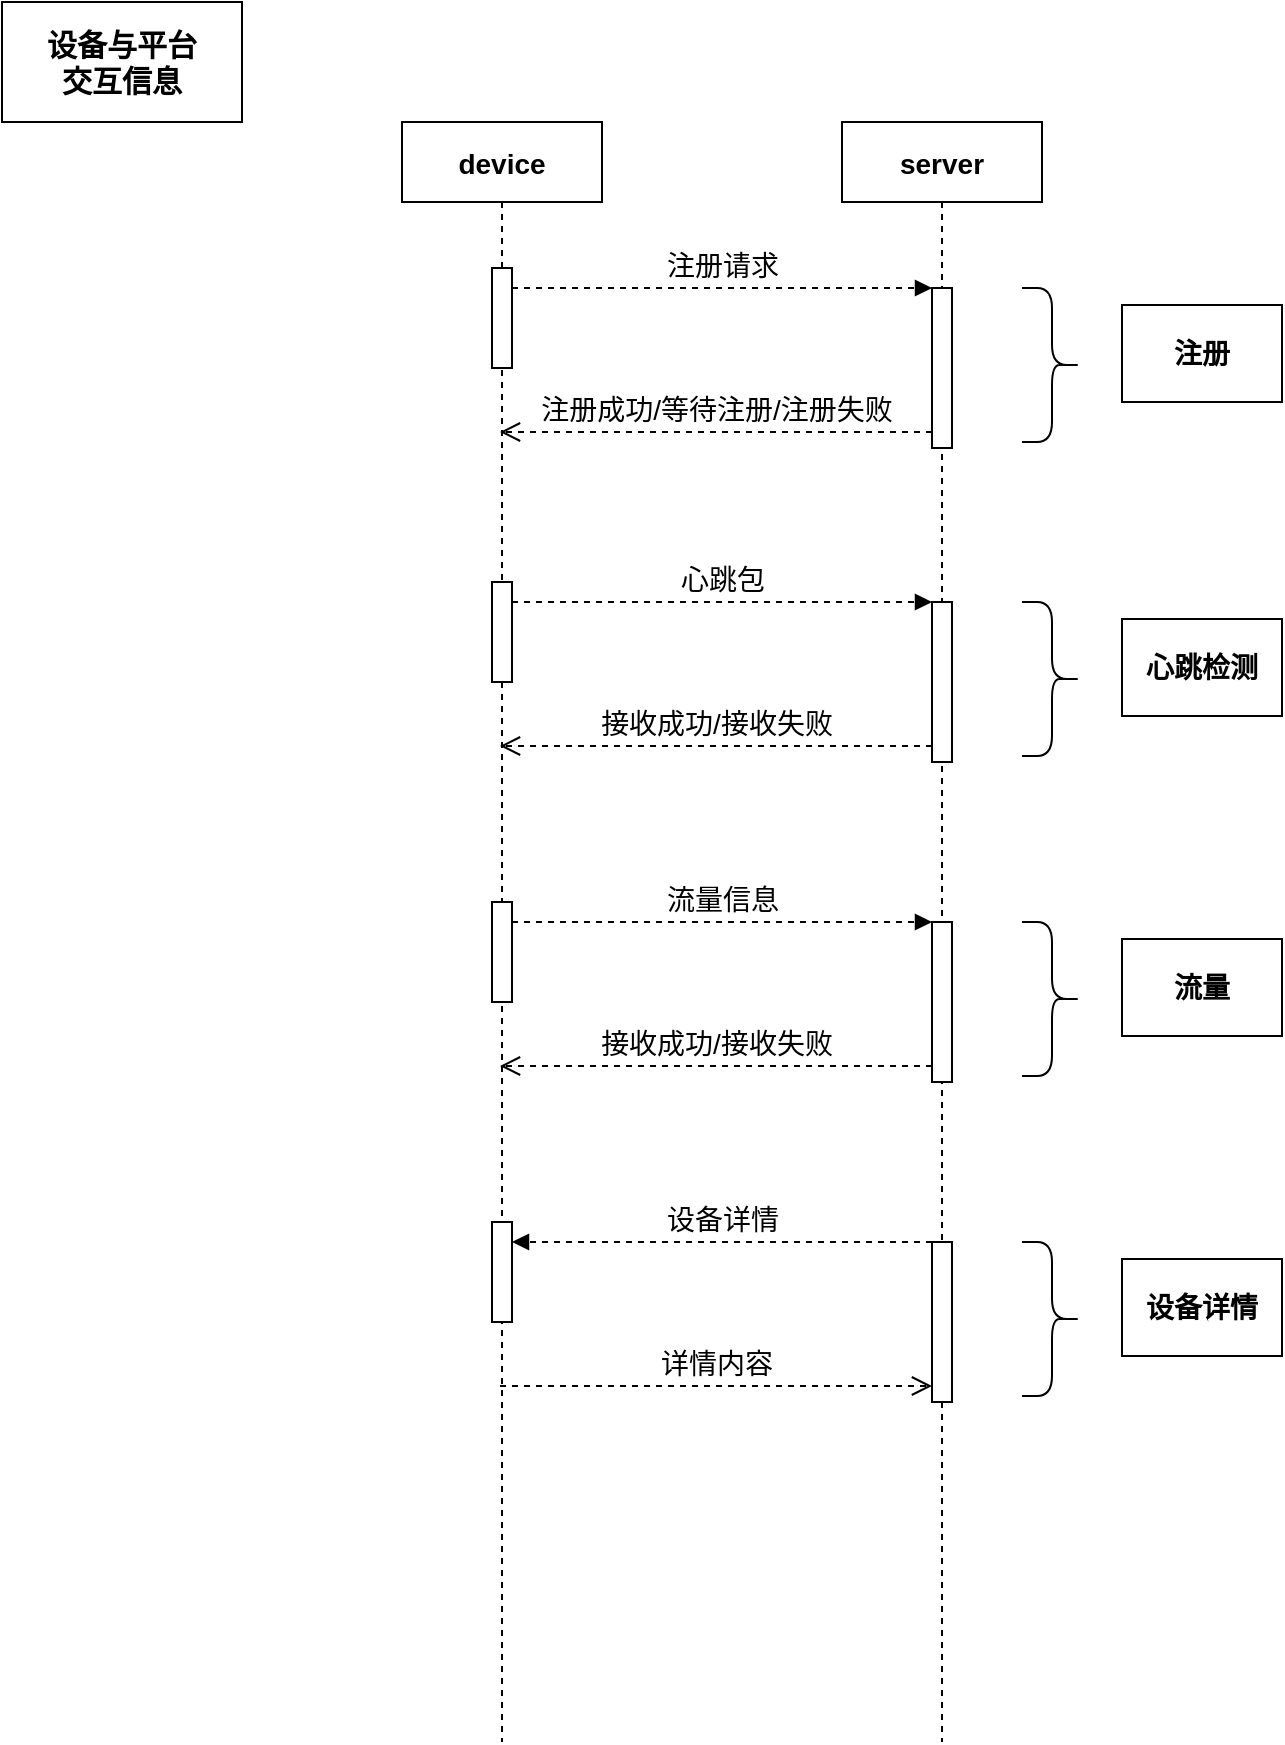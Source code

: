 <mxfile version="14.8.4" type="github">
  <diagram id="kgpKYQtTHZ0yAKxKKP6v" name="Page-1">
    <mxGraphModel dx="1030" dy="594" grid="1" gridSize="10" guides="1" tooltips="1" connect="1" arrows="1" fold="1" page="1" pageScale="1" pageWidth="850" pageHeight="1100" math="0" shadow="0">
      <root>
        <mxCell id="0" />
        <mxCell id="1" parent="0" />
        <mxCell id="PA9Gb0GiLKrFi85kX_a_-26" value="device" style="shape=umlLifeline;perimeter=lifelinePerimeter;container=1;collapsible=0;recursiveResize=0;rounded=0;shadow=0;strokeWidth=1;fontSize=14;fontStyle=1" vertex="1" parent="1">
          <mxGeometry x="240" y="80" width="100" height="810" as="geometry" />
        </mxCell>
        <mxCell id="PA9Gb0GiLKrFi85kX_a_-28" value="server" style="shape=umlLifeline;perimeter=lifelinePerimeter;container=1;collapsible=0;recursiveResize=0;rounded=0;shadow=0;strokeWidth=1;fontSize=14;fontStyle=1" vertex="1" parent="1">
          <mxGeometry x="460" y="80" width="100" height="810" as="geometry" />
        </mxCell>
        <mxCell id="PA9Gb0GiLKrFi85kX_a_-32" value="" style="html=1;points=[];perimeter=orthogonalPerimeter;fontSize=14;" vertex="1" parent="1">
          <mxGeometry x="285" y="153" width="10" height="50" as="geometry" />
        </mxCell>
        <mxCell id="PA9Gb0GiLKrFi85kX_a_-33" value="" style="html=1;points=[];perimeter=orthogonalPerimeter;fontSize=14;" vertex="1" parent="1">
          <mxGeometry x="505" y="163" width="10" height="80" as="geometry" />
        </mxCell>
        <mxCell id="PA9Gb0GiLKrFi85kX_a_-34" value="注册请求" style="html=1;verticalAlign=bottom;endArrow=block;dashed=1;fontSize=14;entryX=0;entryY=0;entryDx=0;entryDy=0;" edge="1" parent="1" source="PA9Gb0GiLKrFi85kX_a_-32" target="PA9Gb0GiLKrFi85kX_a_-33">
          <mxGeometry relative="1" as="geometry">
            <mxPoint x="440" y="163" as="sourcePoint" />
          </mxGeometry>
        </mxCell>
        <mxCell id="PA9Gb0GiLKrFi85kX_a_-35" value="注册成功/等待注册/注册失败" style="html=1;verticalAlign=bottom;endArrow=open;dashed=1;endSize=8;exitX=0;exitY=0.95;fontSize=14;entryX=0.49;entryY=0.27;entryDx=0;entryDy=0;entryPerimeter=0;" edge="1" parent="1">
          <mxGeometry relative="1" as="geometry">
            <mxPoint x="289" y="235" as="targetPoint" />
            <mxPoint x="505" y="235" as="sourcePoint" />
          </mxGeometry>
        </mxCell>
        <mxCell id="PA9Gb0GiLKrFi85kX_a_-38" value="" style="shape=curlyBracket;whiteSpace=wrap;html=1;rounded=1;flipH=1;" vertex="1" parent="1">
          <mxGeometry x="550" y="163" width="30" height="77" as="geometry" />
        </mxCell>
        <mxCell id="PA9Gb0GiLKrFi85kX_a_-39" value="&lt;font style=&quot;font-size: 14px&quot;&gt;&lt;b&gt;注册&lt;/b&gt;&lt;/font&gt;" style="rounded=0;whiteSpace=wrap;html=1;" vertex="1" parent="1">
          <mxGeometry x="600" y="171.5" width="80" height="48.5" as="geometry" />
        </mxCell>
        <mxCell id="PA9Gb0GiLKrFi85kX_a_-47" value="" style="html=1;points=[];perimeter=orthogonalPerimeter;fontSize=14;" vertex="1" parent="1">
          <mxGeometry x="285" y="310" width="10" height="50" as="geometry" />
        </mxCell>
        <mxCell id="PA9Gb0GiLKrFi85kX_a_-48" value="" style="html=1;points=[];perimeter=orthogonalPerimeter;fontSize=14;" vertex="1" parent="1">
          <mxGeometry x="505" y="320" width="10" height="80" as="geometry" />
        </mxCell>
        <mxCell id="PA9Gb0GiLKrFi85kX_a_-49" value="心跳包" style="html=1;verticalAlign=bottom;endArrow=block;dashed=1;fontSize=14;entryX=0;entryY=0;entryDx=0;entryDy=0;" edge="1" parent="1" source="PA9Gb0GiLKrFi85kX_a_-47" target="PA9Gb0GiLKrFi85kX_a_-48">
          <mxGeometry relative="1" as="geometry">
            <mxPoint x="440" y="320" as="sourcePoint" />
          </mxGeometry>
        </mxCell>
        <mxCell id="PA9Gb0GiLKrFi85kX_a_-50" value="接收成功/接收失败" style="html=1;verticalAlign=bottom;endArrow=open;dashed=1;endSize=8;exitX=0;exitY=0.95;fontSize=14;entryX=0.49;entryY=0.27;entryDx=0;entryDy=0;entryPerimeter=0;" edge="1" parent="1">
          <mxGeometry relative="1" as="geometry">
            <mxPoint x="289" y="392" as="targetPoint" />
            <mxPoint x="505" y="392" as="sourcePoint" />
          </mxGeometry>
        </mxCell>
        <mxCell id="PA9Gb0GiLKrFi85kX_a_-51" value="" style="shape=curlyBracket;whiteSpace=wrap;html=1;rounded=1;flipH=1;" vertex="1" parent="1">
          <mxGeometry x="550" y="320" width="30" height="77" as="geometry" />
        </mxCell>
        <mxCell id="PA9Gb0GiLKrFi85kX_a_-52" value="&lt;font style=&quot;font-size: 14px&quot;&gt;&lt;b&gt;心跳检测&lt;/b&gt;&lt;/font&gt;" style="rounded=0;whiteSpace=wrap;html=1;" vertex="1" parent="1">
          <mxGeometry x="600" y="328.5" width="80" height="48.5" as="geometry" />
        </mxCell>
        <mxCell id="PA9Gb0GiLKrFi85kX_a_-53" value="" style="html=1;points=[];perimeter=orthogonalPerimeter;fontSize=14;" vertex="1" parent="1">
          <mxGeometry x="285" y="470" width="10" height="50" as="geometry" />
        </mxCell>
        <mxCell id="PA9Gb0GiLKrFi85kX_a_-54" value="" style="html=1;points=[];perimeter=orthogonalPerimeter;fontSize=14;" vertex="1" parent="1">
          <mxGeometry x="505" y="480" width="10" height="80" as="geometry" />
        </mxCell>
        <mxCell id="PA9Gb0GiLKrFi85kX_a_-55" value="流量信息" style="html=1;verticalAlign=bottom;endArrow=block;dashed=1;fontSize=14;entryX=0;entryY=0;entryDx=0;entryDy=0;" edge="1" parent="1" source="PA9Gb0GiLKrFi85kX_a_-53" target="PA9Gb0GiLKrFi85kX_a_-54">
          <mxGeometry relative="1" as="geometry">
            <mxPoint x="440" y="480" as="sourcePoint" />
          </mxGeometry>
        </mxCell>
        <mxCell id="PA9Gb0GiLKrFi85kX_a_-56" value="接收成功/接收失败" style="html=1;verticalAlign=bottom;endArrow=open;dashed=1;endSize=8;exitX=0;exitY=0.95;fontSize=14;entryX=0.49;entryY=0.27;entryDx=0;entryDy=0;entryPerimeter=0;" edge="1" parent="1">
          <mxGeometry relative="1" as="geometry">
            <mxPoint x="289" y="552" as="targetPoint" />
            <mxPoint x="505" y="552" as="sourcePoint" />
          </mxGeometry>
        </mxCell>
        <mxCell id="PA9Gb0GiLKrFi85kX_a_-57" value="" style="shape=curlyBracket;whiteSpace=wrap;html=1;rounded=1;flipH=1;" vertex="1" parent="1">
          <mxGeometry x="550" y="480" width="30" height="77" as="geometry" />
        </mxCell>
        <mxCell id="PA9Gb0GiLKrFi85kX_a_-58" value="&lt;font style=&quot;font-size: 14px&quot;&gt;&lt;b&gt;流量&lt;/b&gt;&lt;/font&gt;" style="rounded=0;whiteSpace=wrap;html=1;" vertex="1" parent="1">
          <mxGeometry x="600" y="488.5" width="80" height="48.5" as="geometry" />
        </mxCell>
        <mxCell id="PA9Gb0GiLKrFi85kX_a_-59" value="" style="html=1;points=[];perimeter=orthogonalPerimeter;fontSize=14;" vertex="1" parent="1">
          <mxGeometry x="285" y="630" width="10" height="50" as="geometry" />
        </mxCell>
        <mxCell id="PA9Gb0GiLKrFi85kX_a_-60" value="" style="html=1;points=[];perimeter=orthogonalPerimeter;fontSize=14;" vertex="1" parent="1">
          <mxGeometry x="505" y="640" width="10" height="80" as="geometry" />
        </mxCell>
        <mxCell id="PA9Gb0GiLKrFi85kX_a_-61" value="设备详情" style="html=1;verticalAlign=bottom;endArrow=block;dashed=1;fontSize=14;exitX=0;exitY=0;exitDx=0;exitDy=0;" edge="1" parent="1" source="PA9Gb0GiLKrFi85kX_a_-60" target="PA9Gb0GiLKrFi85kX_a_-59">
          <mxGeometry relative="1" as="geometry">
            <mxPoint x="440" y="640" as="targetPoint" />
          </mxGeometry>
        </mxCell>
        <mxCell id="PA9Gb0GiLKrFi85kX_a_-62" value="详情内容" style="html=1;verticalAlign=bottom;endArrow=open;dashed=1;endSize=8;exitX=0;exitY=0.95;fontSize=14;entryX=0.49;entryY=0.27;entryDx=0;entryDy=0;entryPerimeter=0;" edge="1" parent="1">
          <mxGeometry relative="1" as="geometry">
            <mxPoint x="505" y="712" as="targetPoint" />
            <mxPoint x="289" y="712" as="sourcePoint" />
          </mxGeometry>
        </mxCell>
        <mxCell id="PA9Gb0GiLKrFi85kX_a_-63" value="" style="shape=curlyBracket;whiteSpace=wrap;html=1;rounded=1;flipH=1;" vertex="1" parent="1">
          <mxGeometry x="550" y="640" width="30" height="77" as="geometry" />
        </mxCell>
        <mxCell id="PA9Gb0GiLKrFi85kX_a_-64" value="&lt;font style=&quot;font-size: 14px&quot;&gt;&lt;b&gt;设备详情&lt;/b&gt;&lt;/font&gt;" style="rounded=0;whiteSpace=wrap;html=1;" vertex="1" parent="1">
          <mxGeometry x="600" y="648.5" width="80" height="48.5" as="geometry" />
        </mxCell>
        <mxCell id="PA9Gb0GiLKrFi85kX_a_-65" value="&lt;font style=&quot;font-size: 15px&quot;&gt;&lt;b&gt;设备与平台&lt;br&gt;交互信息&lt;/b&gt;&lt;/font&gt;" style="rounded=0;whiteSpace=wrap;html=1;" vertex="1" parent="1">
          <mxGeometry x="40" y="20" width="120" height="60" as="geometry" />
        </mxCell>
      </root>
    </mxGraphModel>
  </diagram>
</mxfile>
